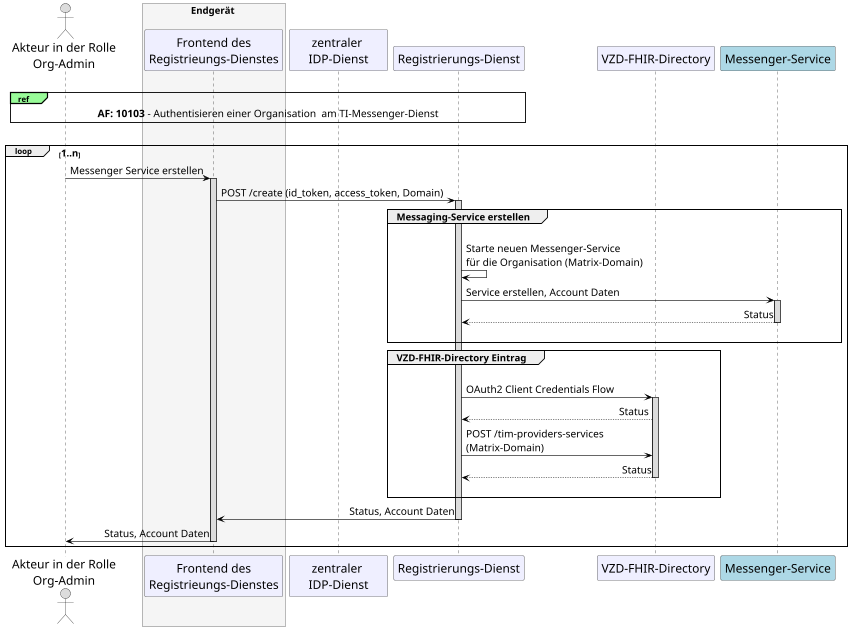 /' 
# TI-Messenger 1.1
# TI-Messenger-Dienst
# UC - 10060
# Sequence Diagram
# Name: Bereitstellung eines Messenger Service für eine Organisation
'/

@startuml
skinparam sequenceMessageAlign direction
skinparam WrapWidth 300
skinparam minClassWidth 150
skinparam BoxPadding 1
skinparam sequenceReferenceHeaderBackgroundColor palegreen
scale max 850 width

skinparam sequence {
ArrowColor black
ArrowFontSize 17
ActorBorderColor black
LifeLineBorderColor black
LifeLineBackgroundColor Gainsboro

ParticipantBorderColor Motivation
ParticipantBackgroundColor Motivation
ParticipantFontName Impact
ParticipantFontSize 20
ParticipantFontColor black
ParticipantBorderColor Black
ParticipantBackgroundColor MOTIVATION

ActorBackgroundColor Gainsboro
ActorFontColor black
ActorFontSize 20
ActorFontName Aapex
}
    actor U as "Akteur in der Rolle\nOrg-Admin"
      box <size:16>Endgerät</size> #WhiteSmoke
        participant C as "Frontend des\nRegistrieungs-Dienstes"
      end box
    participant I as "zentraler \nIDP-Dienst"
    participant R as "Registrierungs-Dienst"
    participant VZD as "VZD-FHIR-Directory"
    participant MS as "Messenger-Service" #LightBlue

|||
ref over U, R: <size:17>**AF: 10103** - Authentisieren einer Organisation  am TI-Messenger-Dienst</size> 
|||

loop <size:16>1..n</size>
  U->C: Messenger Service erstellen
  Activate C
  C->R: POST /create (id_token, access_token, Domain)
    Activate R
    
    group <size:16>Messaging-Service erstellen</size>
    |||
      R->R: Starte neuen Messenger-Service \nfür die Organisation (Matrix-Domain)
      R->MS: Service erstellen, Account Daten
        Activate MS
      MS-->R: Status
        Deactivate MS
    |||
    end
    
    group <size:16>VZD-FHIR-Directory Eintrag</size>
    |||
      R->VZD: OAuth2 Client Credentials Flow
        Activate VZD
      VZD-->R: Status
      R->VZD: POST /tim-providers-services \n(Matrix-Domain)
      VZD-->R: Status
        Deactivate VZD
    |||
    end

  R->C: Status, Account Daten
    Deactivate R
  C->U: Status, Account Daten
    Deactivate C
end

@enduml
